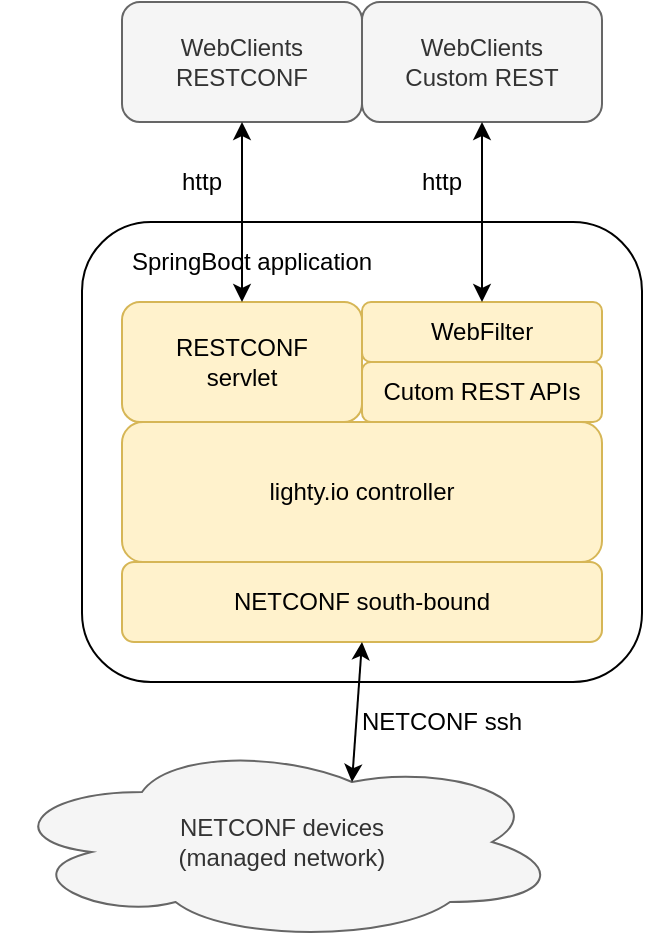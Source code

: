 <mxfile version="11.0.4" type="device"><diagram id="YrH2YnoHY3s9OzJGH4oV" name="Page-1"><mxGraphModel dx="1422" dy="906" grid="1" gridSize="10" guides="1" tooltips="1" connect="1" arrows="1" fold="1" page="1" pageScale="1" pageWidth="827" pageHeight="1169" math="0" shadow="0"><root><mxCell id="0"/><mxCell id="1" parent="0"/><mxCell id="y7O2EgPdUyOp3sXrxKpK-8" value="" style="rounded=1;whiteSpace=wrap;html=1;" vertex="1" parent="1"><mxGeometry x="140" y="150" width="280" height="230" as="geometry"/></mxCell><mxCell id="y7O2EgPdUyOp3sXrxKpK-1" value="WebClients&lt;br&gt;Custom REST" style="rounded=1;whiteSpace=wrap;html=1;fillColor=#f5f5f5;strokeColor=#666666;fontColor=#333333;" vertex="1" parent="1"><mxGeometry x="280" y="40" width="120" height="60" as="geometry"/></mxCell><mxCell id="y7O2EgPdUyOp3sXrxKpK-2" value="WebClients&lt;br&gt;RESTCONF" style="rounded=1;whiteSpace=wrap;html=1;fillColor=#f5f5f5;strokeColor=#666666;fontColor=#333333;" vertex="1" parent="1"><mxGeometry x="160" y="40" width="120" height="60" as="geometry"/></mxCell><mxCell id="y7O2EgPdUyOp3sXrxKpK-3" value="RESTCONF&lt;br&gt;servlet" style="rounded=1;whiteSpace=wrap;html=1;fillColor=#fff2cc;strokeColor=#d6b656;" vertex="1" parent="1"><mxGeometry x="160" y="190" width="120" height="60" as="geometry"/></mxCell><mxCell id="y7O2EgPdUyOp3sXrxKpK-4" value="WebFilter" style="rounded=1;whiteSpace=wrap;html=1;fillColor=#fff2cc;strokeColor=#d6b656;" vertex="1" parent="1"><mxGeometry x="280" y="190" width="120" height="30" as="geometry"/></mxCell><mxCell id="y7O2EgPdUyOp3sXrxKpK-5" value="Cutom REST APIs" style="rounded=1;whiteSpace=wrap;html=1;fillColor=#fff2cc;strokeColor=#d6b656;" vertex="1" parent="1"><mxGeometry x="280" y="220" width="120" height="30" as="geometry"/></mxCell><mxCell id="y7O2EgPdUyOp3sXrxKpK-6" value="lighty.io controller" style="rounded=1;whiteSpace=wrap;html=1;fillColor=#fff2cc;strokeColor=#d6b656;" vertex="1" parent="1"><mxGeometry x="160" y="250" width="240" height="70" as="geometry"/></mxCell><mxCell id="y7O2EgPdUyOp3sXrxKpK-7" value="NETCONF south-bound" style="rounded=1;whiteSpace=wrap;html=1;fillColor=#fff2cc;strokeColor=#d6b656;" vertex="1" parent="1"><mxGeometry x="160" y="320" width="240" height="40" as="geometry"/></mxCell><mxCell id="y7O2EgPdUyOp3sXrxKpK-9" value="SpringBoot application" style="text;html=1;strokeColor=none;fillColor=none;align=center;verticalAlign=middle;whiteSpace=wrap;rounded=0;" vertex="1" parent="1"><mxGeometry x="160" y="160" width="130" height="20" as="geometry"/></mxCell><mxCell id="y7O2EgPdUyOp3sXrxKpK-10" value="NETCONF devices&lt;br&gt;(managed network)" style="ellipse;shape=cloud;whiteSpace=wrap;html=1;fillColor=#f5f5f5;strokeColor=#666666;fontColor=#333333;" vertex="1" parent="1"><mxGeometry x="100" y="410" width="280" height="100" as="geometry"/></mxCell><mxCell id="y7O2EgPdUyOp3sXrxKpK-11" value="" style="endArrow=classic;startArrow=classic;html=1;entryX=0.5;entryY=1;entryDx=0;entryDy=0;exitX=0.625;exitY=0.2;exitDx=0;exitDy=0;exitPerimeter=0;" edge="1" parent="1" source="y7O2EgPdUyOp3sXrxKpK-10" target="y7O2EgPdUyOp3sXrxKpK-7"><mxGeometry width="50" height="50" relative="1" as="geometry"><mxPoint x="140" y="560" as="sourcePoint"/><mxPoint x="190" y="510" as="targetPoint"/></mxGeometry></mxCell><mxCell id="y7O2EgPdUyOp3sXrxKpK-12" value="" style="endArrow=classic;startArrow=classic;html=1;entryX=0.5;entryY=1;entryDx=0;entryDy=0;" edge="1" parent="1" source="y7O2EgPdUyOp3sXrxKpK-3" target="y7O2EgPdUyOp3sXrxKpK-2"><mxGeometry width="50" height="50" relative="1" as="geometry"><mxPoint x="100" y="560" as="sourcePoint"/><mxPoint x="150" y="510" as="targetPoint"/></mxGeometry></mxCell><mxCell id="y7O2EgPdUyOp3sXrxKpK-13" value="" style="endArrow=classic;startArrow=classic;html=1;entryX=0.5;entryY=1;entryDx=0;entryDy=0;" edge="1" parent="1" source="y7O2EgPdUyOp3sXrxKpK-4" target="y7O2EgPdUyOp3sXrxKpK-1"><mxGeometry width="50" height="50" relative="1" as="geometry"><mxPoint x="100" y="560" as="sourcePoint"/><mxPoint x="150" y="510" as="targetPoint"/></mxGeometry></mxCell><mxCell id="y7O2EgPdUyOp3sXrxKpK-14" value="http" style="text;html=1;strokeColor=none;fillColor=none;align=center;verticalAlign=middle;whiteSpace=wrap;rounded=0;" vertex="1" parent="1"><mxGeometry x="180" y="120" width="40" height="20" as="geometry"/></mxCell><mxCell id="y7O2EgPdUyOp3sXrxKpK-15" value="http" style="text;html=1;strokeColor=none;fillColor=none;align=center;verticalAlign=middle;whiteSpace=wrap;rounded=0;" vertex="1" parent="1"><mxGeometry x="300" y="120" width="40" height="20" as="geometry"/></mxCell><mxCell id="y7O2EgPdUyOp3sXrxKpK-16" value="NETCONF ssh" style="text;html=1;strokeColor=none;fillColor=none;align=center;verticalAlign=middle;whiteSpace=wrap;rounded=0;" vertex="1" parent="1"><mxGeometry x="260" y="390" width="120" height="20" as="geometry"/></mxCell></root></mxGraphModel></diagram></mxfile>
